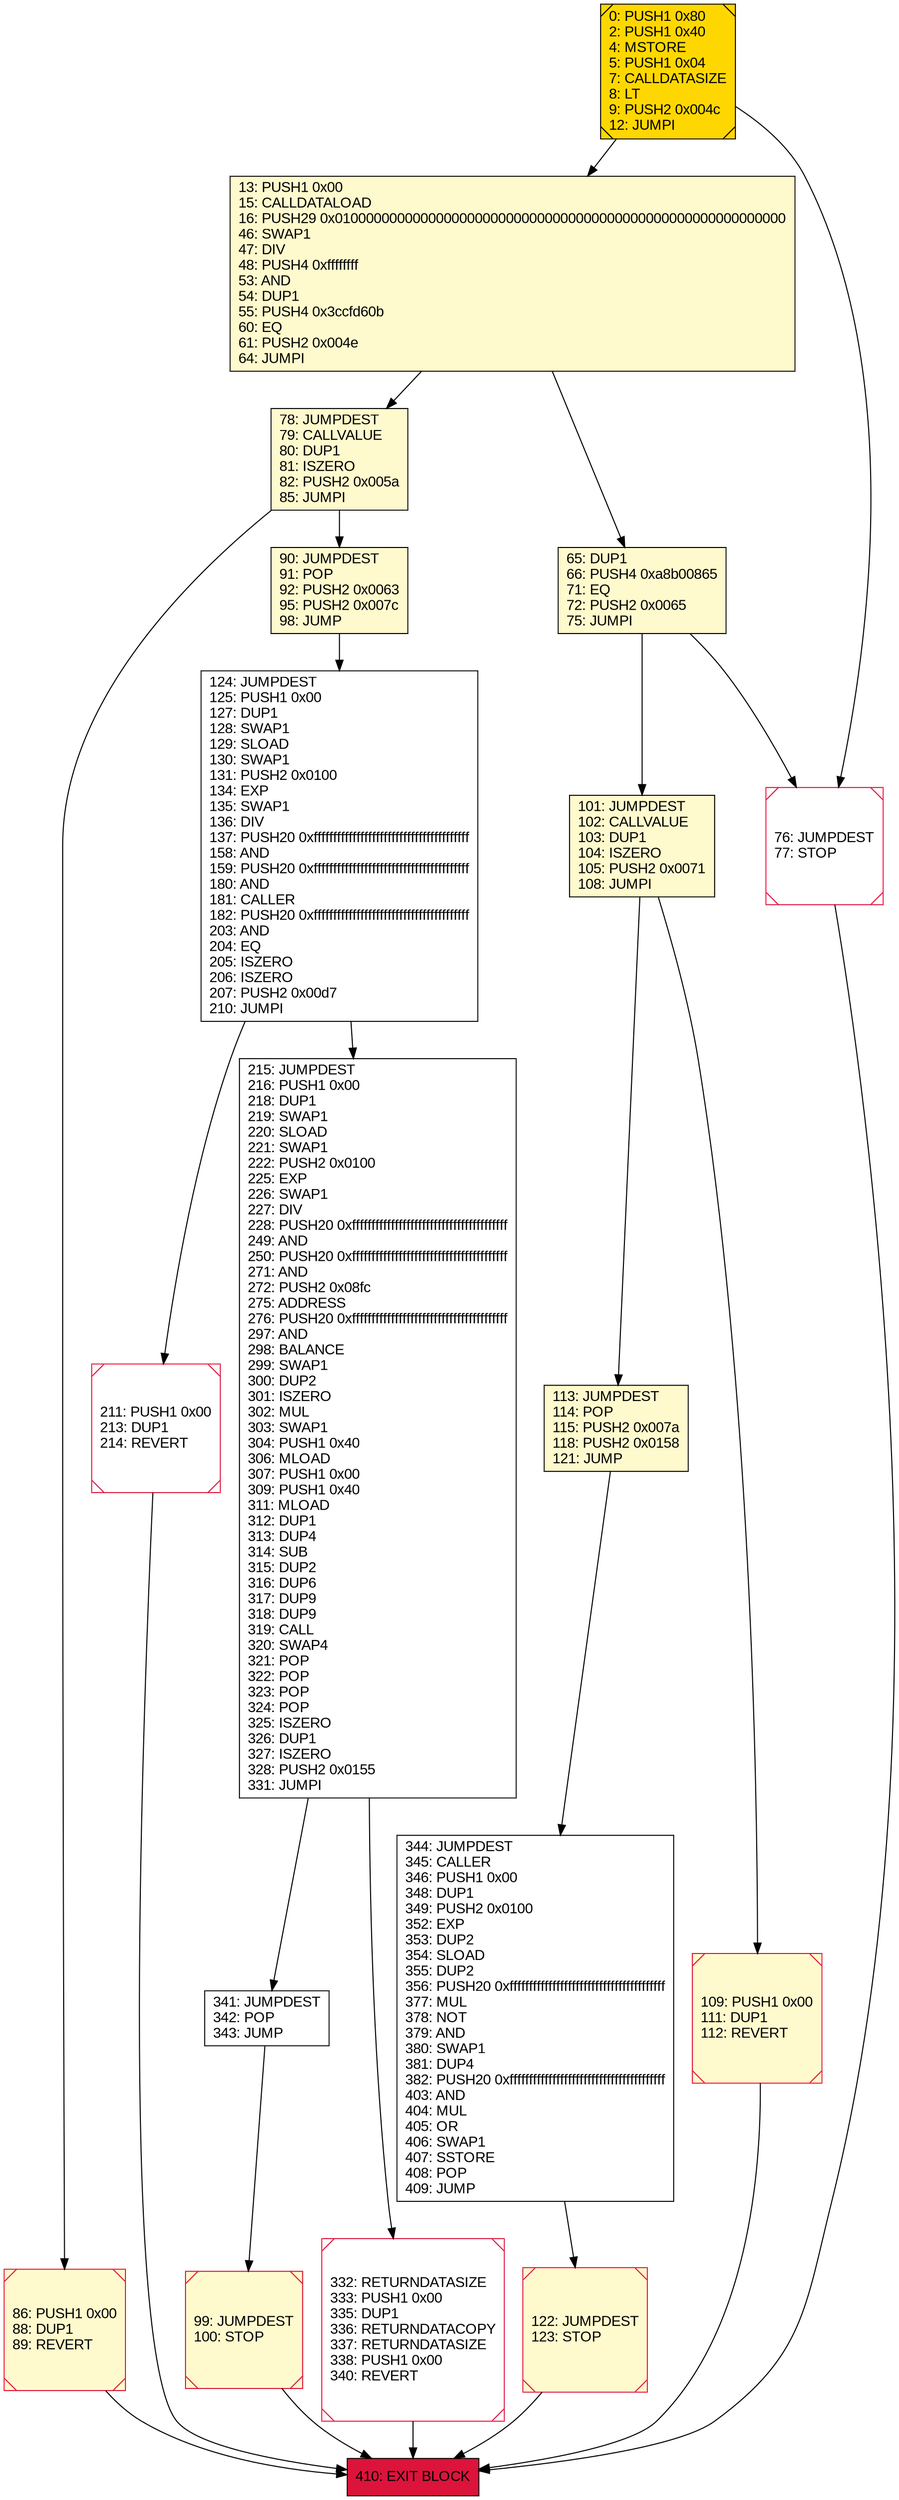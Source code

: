 digraph G {
bgcolor=transparent rankdir=UD;
node [shape=box style=filled color=black fillcolor=white fontname=arial fontcolor=black];
215 [label="215: JUMPDEST\l216: PUSH1 0x00\l218: DUP1\l219: SWAP1\l220: SLOAD\l221: SWAP1\l222: PUSH2 0x0100\l225: EXP\l226: SWAP1\l227: DIV\l228: PUSH20 0xffffffffffffffffffffffffffffffffffffffff\l249: AND\l250: PUSH20 0xffffffffffffffffffffffffffffffffffffffff\l271: AND\l272: PUSH2 0x08fc\l275: ADDRESS\l276: PUSH20 0xffffffffffffffffffffffffffffffffffffffff\l297: AND\l298: BALANCE\l299: SWAP1\l300: DUP2\l301: ISZERO\l302: MUL\l303: SWAP1\l304: PUSH1 0x40\l306: MLOAD\l307: PUSH1 0x00\l309: PUSH1 0x40\l311: MLOAD\l312: DUP1\l313: DUP4\l314: SUB\l315: DUP2\l316: DUP6\l317: DUP9\l318: DUP9\l319: CALL\l320: SWAP4\l321: POP\l322: POP\l323: POP\l324: POP\l325: ISZERO\l326: DUP1\l327: ISZERO\l328: PUSH2 0x0155\l331: JUMPI\l" ];
90 [label="90: JUMPDEST\l91: POP\l92: PUSH2 0x0063\l95: PUSH2 0x007c\l98: JUMP\l" fillcolor=lemonchiffon ];
113 [label="113: JUMPDEST\l114: POP\l115: PUSH2 0x007a\l118: PUSH2 0x0158\l121: JUMP\l" fillcolor=lemonchiffon ];
344 [label="344: JUMPDEST\l345: CALLER\l346: PUSH1 0x00\l348: DUP1\l349: PUSH2 0x0100\l352: EXP\l353: DUP2\l354: SLOAD\l355: DUP2\l356: PUSH20 0xffffffffffffffffffffffffffffffffffffffff\l377: MUL\l378: NOT\l379: AND\l380: SWAP1\l381: DUP4\l382: PUSH20 0xffffffffffffffffffffffffffffffffffffffff\l403: AND\l404: MUL\l405: OR\l406: SWAP1\l407: SSTORE\l408: POP\l409: JUMP\l" ];
101 [label="101: JUMPDEST\l102: CALLVALUE\l103: DUP1\l104: ISZERO\l105: PUSH2 0x0071\l108: JUMPI\l" fillcolor=lemonchiffon ];
0 [label="0: PUSH1 0x80\l2: PUSH1 0x40\l4: MSTORE\l5: PUSH1 0x04\l7: CALLDATASIZE\l8: LT\l9: PUSH2 0x004c\l12: JUMPI\l" fillcolor=lemonchiffon shape=Msquare fillcolor=gold ];
13 [label="13: PUSH1 0x00\l15: CALLDATALOAD\l16: PUSH29 0x0100000000000000000000000000000000000000000000000000000000\l46: SWAP1\l47: DIV\l48: PUSH4 0xffffffff\l53: AND\l54: DUP1\l55: PUSH4 0x3ccfd60b\l60: EQ\l61: PUSH2 0x004e\l64: JUMPI\l" fillcolor=lemonchiffon ];
65 [label="65: DUP1\l66: PUSH4 0xa8b00865\l71: EQ\l72: PUSH2 0x0065\l75: JUMPI\l" fillcolor=lemonchiffon ];
124 [label="124: JUMPDEST\l125: PUSH1 0x00\l127: DUP1\l128: SWAP1\l129: SLOAD\l130: SWAP1\l131: PUSH2 0x0100\l134: EXP\l135: SWAP1\l136: DIV\l137: PUSH20 0xffffffffffffffffffffffffffffffffffffffff\l158: AND\l159: PUSH20 0xffffffffffffffffffffffffffffffffffffffff\l180: AND\l181: CALLER\l182: PUSH20 0xffffffffffffffffffffffffffffffffffffffff\l203: AND\l204: EQ\l205: ISZERO\l206: ISZERO\l207: PUSH2 0x00d7\l210: JUMPI\l" ];
109 [label="109: PUSH1 0x00\l111: DUP1\l112: REVERT\l" fillcolor=lemonchiffon shape=Msquare color=crimson ];
122 [label="122: JUMPDEST\l123: STOP\l" fillcolor=lemonchiffon shape=Msquare color=crimson ];
78 [label="78: JUMPDEST\l79: CALLVALUE\l80: DUP1\l81: ISZERO\l82: PUSH2 0x005a\l85: JUMPI\l" fillcolor=lemonchiffon ];
211 [label="211: PUSH1 0x00\l213: DUP1\l214: REVERT\l" shape=Msquare color=crimson ];
341 [label="341: JUMPDEST\l342: POP\l343: JUMP\l" ];
86 [label="86: PUSH1 0x00\l88: DUP1\l89: REVERT\l" fillcolor=lemonchiffon shape=Msquare color=crimson ];
99 [label="99: JUMPDEST\l100: STOP\l" fillcolor=lemonchiffon shape=Msquare color=crimson ];
332 [label="332: RETURNDATASIZE\l333: PUSH1 0x00\l335: DUP1\l336: RETURNDATACOPY\l337: RETURNDATASIZE\l338: PUSH1 0x00\l340: REVERT\l" shape=Msquare color=crimson ];
76 [label="76: JUMPDEST\l77: STOP\l" shape=Msquare color=crimson ];
410 [label="410: EXIT BLOCK\l" fillcolor=crimson ];
113 -> 344;
76 -> 410;
101 -> 109;
341 -> 99;
101 -> 113;
332 -> 410;
124 -> 215;
215 -> 332;
109 -> 410;
13 -> 78;
0 -> 13;
65 -> 101;
13 -> 65;
78 -> 86;
211 -> 410;
90 -> 124;
344 -> 122;
86 -> 410;
99 -> 410;
215 -> 341;
0 -> 76;
65 -> 76;
78 -> 90;
122 -> 410;
124 -> 211;
}
